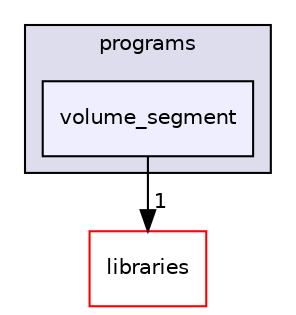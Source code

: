 digraph "xmipp/applications/programs/volume_segment" {
  compound=true
  node [ fontsize="10", fontname="Helvetica"];
  edge [ labelfontsize="10", labelfontname="Helvetica"];
  subgraph clusterdir_592b16dc4070b933e5655da2b0d20bbb {
    graph [ bgcolor="#ddddee", pencolor="black", label="programs" fontname="Helvetica", fontsize="10", URL="dir_592b16dc4070b933e5655da2b0d20bbb.html"]
  dir_f2c89ac74136127fbd06647a49a9de20 [shape=box, label="volume_segment", style="filled", fillcolor="#eeeeff", pencolor="black", URL="dir_f2c89ac74136127fbd06647a49a9de20.html"];
  }
  dir_29dba3f3840f20df3b04d1972e99046b [shape=box label="libraries" fillcolor="white" style="filled" color="red" URL="dir_29dba3f3840f20df3b04d1972e99046b.html"];
  dir_f2c89ac74136127fbd06647a49a9de20->dir_29dba3f3840f20df3b04d1972e99046b [headlabel="1", labeldistance=1.5 headhref="dir_000232_000027.html"];
}

